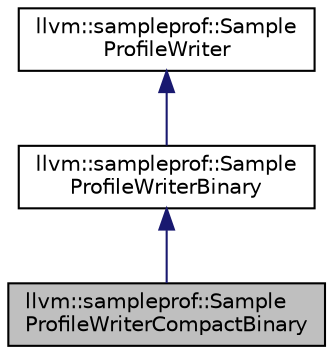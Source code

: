 digraph "llvm::sampleprof::SampleProfileWriterCompactBinary"
{
 // LATEX_PDF_SIZE
  bgcolor="transparent";
  edge [fontname="Helvetica",fontsize="10",labelfontname="Helvetica",labelfontsize="10"];
  node [fontname="Helvetica",fontsize="10",shape="box"];
  Node1 [label="llvm::sampleprof::Sample\lProfileWriterCompactBinary",height=0.2,width=0.4,color="black", fillcolor="grey75", style="filled", fontcolor="black",tooltip=" "];
  Node2 -> Node1 [dir="back",color="midnightblue",fontsize="10",style="solid",fontname="Helvetica"];
  Node2 [label="llvm::sampleprof::Sample\lProfileWriterBinary",height=0.2,width=0.4,color="black",URL="$classllvm_1_1sampleprof_1_1SampleProfileWriterBinary.html",tooltip="Sample-based profile writer (binary format)."];
  Node3 -> Node2 [dir="back",color="midnightblue",fontsize="10",style="solid",fontname="Helvetica"];
  Node3 [label="llvm::sampleprof::Sample\lProfileWriter",height=0.2,width=0.4,color="black",URL="$classllvm_1_1sampleprof_1_1SampleProfileWriter.html",tooltip="Sample-based profile writer. Base class."];
}
